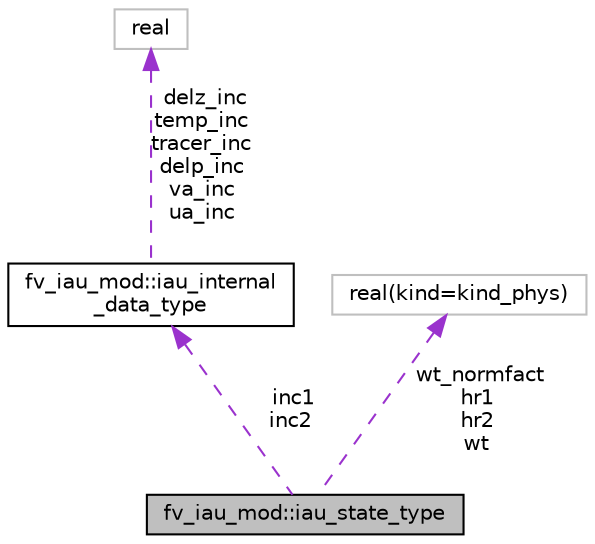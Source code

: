 digraph "fv_iau_mod::iau_state_type"
{
 // INTERACTIVE_SVG=YES
  edge [fontname="Helvetica",fontsize="10",labelfontname="Helvetica",labelfontsize="10"];
  node [fontname="Helvetica",fontsize="10",shape=record];
  Node1 [label="fv_iau_mod::iau_state_type",height=0.2,width=0.4,color="black", fillcolor="grey75", style="filled" fontcolor="black"];
  Node2 -> Node1 [dir="back",color="darkorchid3",fontsize="10",style="dashed",label=" inc1\ninc2" ,fontname="Helvetica"];
  Node2 [label="fv_iau_mod::iau_internal\l_data_type",height=0.2,width=0.4,color="black", fillcolor="white", style="filled",URL="$structfv__iau__mod_1_1iau__internal__data__type.html"];
  Node3 -> Node2 [dir="back",color="darkorchid3",fontsize="10",style="dashed",label=" delz_inc\ntemp_inc\ntracer_inc\ndelp_inc\nva_inc\nua_inc" ,fontname="Helvetica"];
  Node3 [label="real",height=0.2,width=0.4,color="grey75", fillcolor="white", style="filled"];
  Node4 -> Node1 [dir="back",color="darkorchid3",fontsize="10",style="dashed",label=" wt_normfact\nhr1\nhr2\nwt" ,fontname="Helvetica"];
  Node4 [label="real(kind=kind_phys)",height=0.2,width=0.4,color="grey75", fillcolor="white", style="filled"];
}
